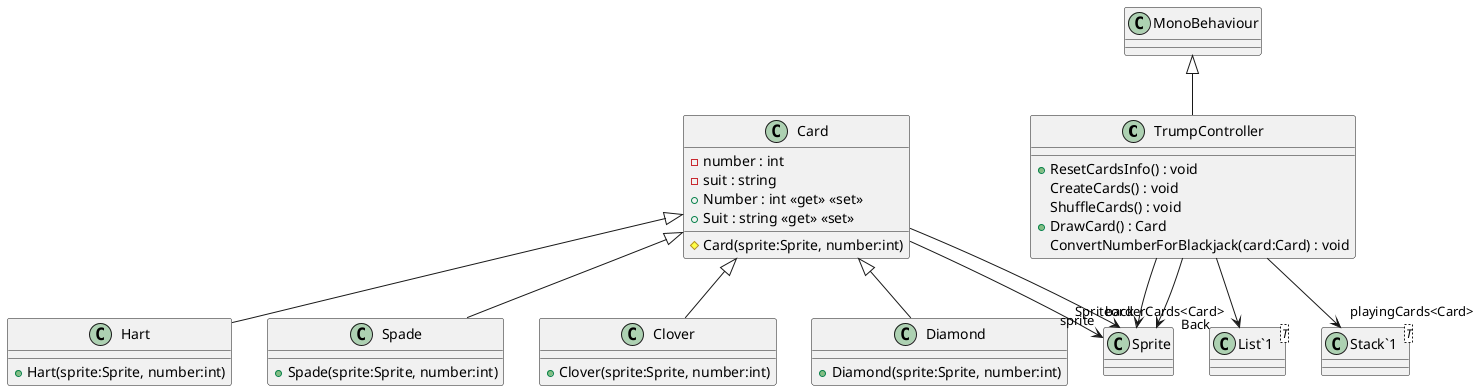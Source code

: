 @startuml
class TrumpController {
    + ResetCardsInfo() : void
    CreateCards() : void
    ShuffleCards() : void
    + DrawCard() : Card
    ConvertNumberForBlackjack(card:Card) : void
}
class Card {
    - number : int
    - suit : string
    + Number : int <<get>> <<set>>
    + Suit : string <<get>> <<set>>
    # Card(sprite:Sprite, number:int)
}
class Hart {
    + Hart(sprite:Sprite, number:int)
}
class Spade {
    + Spade(sprite:Sprite, number:int)
}
class Clover {
    + Clover(sprite:Sprite, number:int)
}
class Diamond {
    + Diamond(sprite:Sprite, number:int)
}
class "List`1"<T> {
}
class "Stack`1"<T> {
}
MonoBehaviour <|-- TrumpController
TrumpController --> "back" Sprite
TrumpController --> "Back" Sprite
TrumpController --> "orderCards<Card>" "List`1"
TrumpController --> "playingCards<Card>" "Stack`1"
Card --> "sprite" Sprite
Card --> "Sprite" Sprite
Card <|-- Hart
Card <|-- Spade
Card <|-- Clover
Card <|-- Diamond
@enduml
